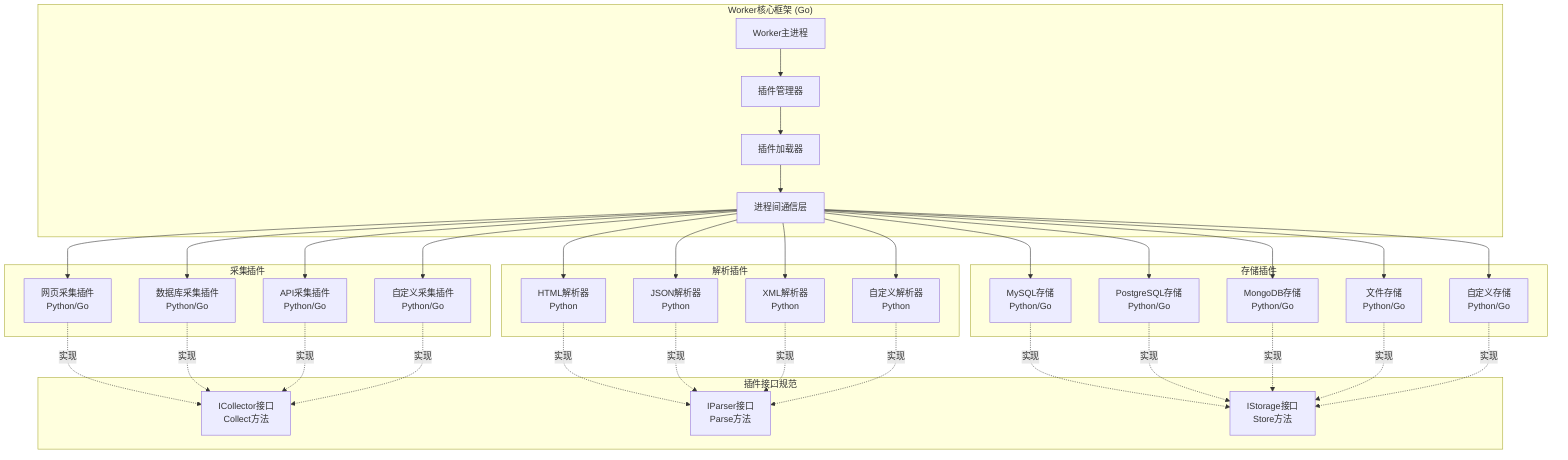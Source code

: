 graph TB
    subgraph "Worker核心框架 (Go)"
        Core[Worker主进程]
        PluginMgr[插件管理器]
        PluginLoader[插件加载器]
        IPC[进程间通信层]
    end
    
    subgraph "采集插件"
        WebPlugin[网页采集插件<br/>Python/Go]
        DBPlugin[数据库采集插件<br/>Python/Go]
        APIPlugin[API采集插件<br/>Python/Go]
        CustomPlugin[自定义采集插件<br/>Python/Go]
    end
    
    subgraph "解析插件"
        HTMLParser[HTML解析器<br/>Python]
        JSONParser[JSON解析器<br/>Python]
        XMLParser[XML解析器<br/>Python]
        CustomParser[自定义解析器<br/>Python]
    end
    
    subgraph "存储插件"
        MySQLStorage[MySQL存储<br/>Python/Go]
        PGStorage[PostgreSQL存储<br/>Python/Go]
        MongoStorage[MongoDB存储<br/>Python/Go]
        FileStorage[文件存储<br/>Python/Go]
        CustomStorage[自定义存储<br/>Python/Go]
    end
    
    subgraph "插件接口规范"
        CollectorInterface[ICollector接口<br/>Collect方法]
        ParserInterface[IParser接口<br/>Parse方法]
        StorageInterface[IStorage接口<br/>Store方法]
    end
    
    Core --> PluginMgr
    PluginMgr --> PluginLoader
    PluginLoader --> IPC
    
    IPC --> WebPlugin
    IPC --> DBPlugin
    IPC --> APIPlugin
    IPC --> CustomPlugin
    
    IPC --> HTMLParser
    IPC --> JSONParser
    IPC --> XMLParser
    IPC --> CustomParser
    
    IPC --> MySQLStorage
    IPC --> PGStorage
    IPC --> MongoStorage
    IPC --> FileStorage
    IPC --> CustomStorage
    
    WebPlugin -.实现.-> CollectorInterface
    DBPlugin -.实现.-> CollectorInterface
    APIPlugin -.实现.-> CollectorInterface
    CustomPlugin -.实现.-> CollectorInterface
    
    HTMLParser -.实现.-> ParserInterface
    JSONParser -.实现.-> ParserInterface
    XMLParser -.实现.-> ParserInterface
    CustomParser -.实现.-> ParserInterface
    
    MySQLStorage -.实现.-> StorageInterface
    PGStorage -.实现.-> StorageInterface
    MongoStorage -.实现.-> StorageInterface
    FileStorage -.实现.-> StorageInterface
    CustomStorage -.实现.-> StorageInterface